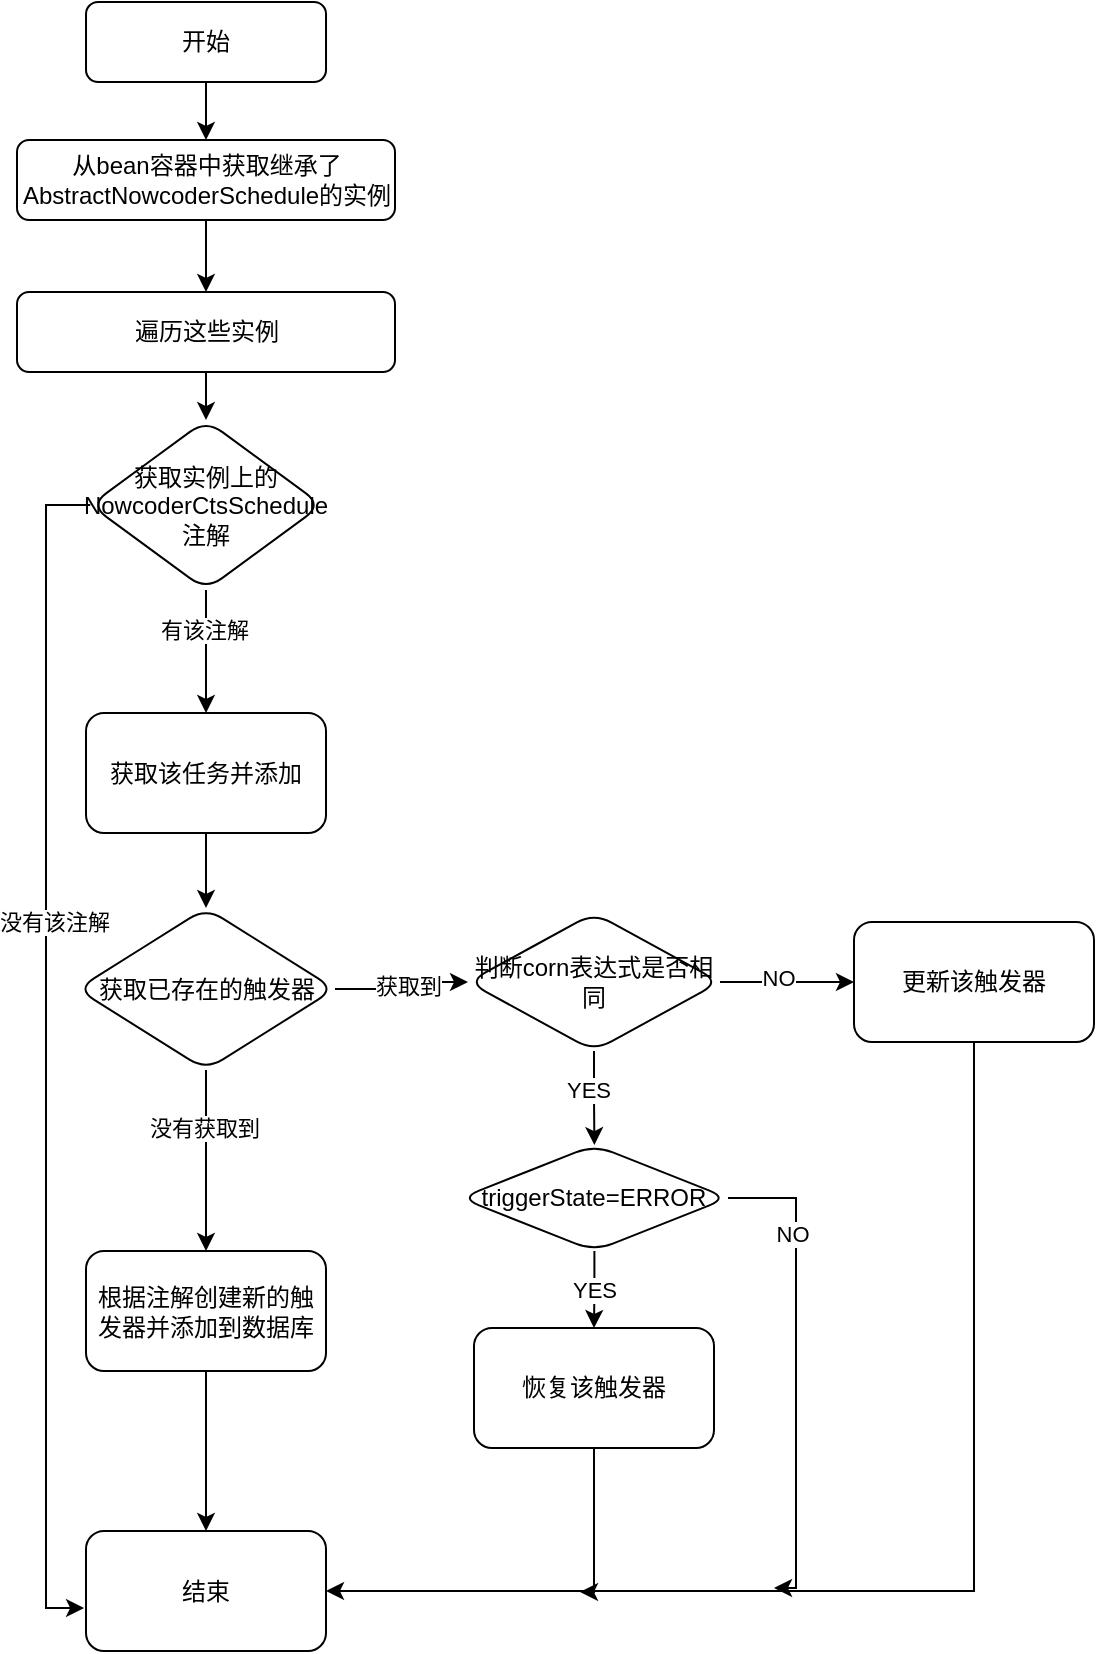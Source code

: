 <mxfile version="14.8.6" type="github">
  <diagram id="C5RBs43oDa-KdzZeNtuy" name="Page-1">
    <mxGraphModel dx="2066" dy="1128" grid="0" gridSize="10" guides="1" tooltips="1" connect="1" arrows="1" fold="1" page="1" pageScale="1" pageWidth="827" pageHeight="1169" math="0" shadow="0">
      <root>
        <mxCell id="WIyWlLk6GJQsqaUBKTNV-0" />
        <mxCell id="WIyWlLk6GJQsqaUBKTNV-1" parent="WIyWlLk6GJQsqaUBKTNV-0" />
        <mxCell id="WFIJJx2UZ5_4lGo2ybD2-1" value="" style="edgeStyle=orthogonalEdgeStyle;rounded=0;orthogonalLoop=1;jettySize=auto;html=1;" edge="1" parent="WIyWlLk6GJQsqaUBKTNV-1" source="WIyWlLk6GJQsqaUBKTNV-3" target="WFIJJx2UZ5_4lGo2ybD2-0">
          <mxGeometry relative="1" as="geometry" />
        </mxCell>
        <mxCell id="WIyWlLk6GJQsqaUBKTNV-3" value="开始" style="rounded=1;whiteSpace=wrap;html=1;fontSize=12;glass=0;strokeWidth=1;shadow=0;" parent="WIyWlLk6GJQsqaUBKTNV-1" vertex="1">
          <mxGeometry x="160.01" y="147" width="120" height="40" as="geometry" />
        </mxCell>
        <mxCell id="WFIJJx2UZ5_4lGo2ybD2-3" value="" style="edgeStyle=orthogonalEdgeStyle;rounded=0;orthogonalLoop=1;jettySize=auto;html=1;" edge="1" parent="WIyWlLk6GJQsqaUBKTNV-1" source="WFIJJx2UZ5_4lGo2ybD2-0" target="WFIJJx2UZ5_4lGo2ybD2-2">
          <mxGeometry relative="1" as="geometry" />
        </mxCell>
        <mxCell id="WFIJJx2UZ5_4lGo2ybD2-0" value="从bean容器中获取继承了AbstractNowcoderSchedule的实例" style="rounded=1;whiteSpace=wrap;html=1;fontSize=12;glass=0;strokeWidth=1;shadow=0;" vertex="1" parent="WIyWlLk6GJQsqaUBKTNV-1">
          <mxGeometry x="125.5" y="216" width="189" height="40" as="geometry" />
        </mxCell>
        <mxCell id="WFIJJx2UZ5_4lGo2ybD2-5" value="" style="edgeStyle=orthogonalEdgeStyle;rounded=0;orthogonalLoop=1;jettySize=auto;html=1;" edge="1" parent="WIyWlLk6GJQsqaUBKTNV-1" source="WFIJJx2UZ5_4lGo2ybD2-2" target="WFIJJx2UZ5_4lGo2ybD2-4">
          <mxGeometry relative="1" as="geometry" />
        </mxCell>
        <mxCell id="WFIJJx2UZ5_4lGo2ybD2-2" value="遍历这些实例" style="rounded=1;whiteSpace=wrap;html=1;fontSize=12;glass=0;strokeWidth=1;shadow=0;" vertex="1" parent="WIyWlLk6GJQsqaUBKTNV-1">
          <mxGeometry x="125.5" y="292" width="189" height="40" as="geometry" />
        </mxCell>
        <mxCell id="WFIJJx2UZ5_4lGo2ybD2-7" value="" style="edgeStyle=orthogonalEdgeStyle;rounded=0;orthogonalLoop=1;jettySize=auto;html=1;entryX=-0.008;entryY=0.642;entryDx=0;entryDy=0;entryPerimeter=0;" edge="1" parent="WIyWlLk6GJQsqaUBKTNV-1" source="WFIJJx2UZ5_4lGo2ybD2-4" target="WFIJJx2UZ5_4lGo2ybD2-30">
          <mxGeometry relative="1" as="geometry">
            <mxPoint x="73" y="452" as="targetPoint" />
            <Array as="points">
              <mxPoint x="140" y="399" />
              <mxPoint x="140" y="950" />
            </Array>
          </mxGeometry>
        </mxCell>
        <mxCell id="WFIJJx2UZ5_4lGo2ybD2-8" value="没有该注解" style="edgeLabel;html=1;align=center;verticalAlign=middle;resizable=0;points=[];" vertex="1" connectable="0" parent="WFIJJx2UZ5_4lGo2ybD2-7">
          <mxGeometry x="-0.227" y="4" relative="1" as="geometry">
            <mxPoint y="1" as="offset" />
          </mxGeometry>
        </mxCell>
        <mxCell id="WFIJJx2UZ5_4lGo2ybD2-12" value="" style="edgeStyle=orthogonalEdgeStyle;rounded=0;orthogonalLoop=1;jettySize=auto;html=1;" edge="1" parent="WIyWlLk6GJQsqaUBKTNV-1" source="WFIJJx2UZ5_4lGo2ybD2-4" target="WFIJJx2UZ5_4lGo2ybD2-11">
          <mxGeometry relative="1" as="geometry" />
        </mxCell>
        <mxCell id="WFIJJx2UZ5_4lGo2ybD2-13" value="有该注解" style="edgeLabel;html=1;align=center;verticalAlign=middle;resizable=0;points=[];" vertex="1" connectable="0" parent="WFIJJx2UZ5_4lGo2ybD2-12">
          <mxGeometry x="-0.351" y="-1" relative="1" as="geometry">
            <mxPoint as="offset" />
          </mxGeometry>
        </mxCell>
        <mxCell id="WFIJJx2UZ5_4lGo2ybD2-4" value="获取实例上的NowcoderCtsSchedule注解" style="rhombus;whiteSpace=wrap;html=1;rounded=1;shadow=0;strokeWidth=1;glass=0;" vertex="1" parent="WIyWlLk6GJQsqaUBKTNV-1">
          <mxGeometry x="162.13" y="356" width="115.75" height="85" as="geometry" />
        </mxCell>
        <mxCell id="WFIJJx2UZ5_4lGo2ybD2-17" value="" style="edgeStyle=orthogonalEdgeStyle;rounded=0;orthogonalLoop=1;jettySize=auto;html=1;" edge="1" parent="WIyWlLk6GJQsqaUBKTNV-1" source="WFIJJx2UZ5_4lGo2ybD2-11" target="WFIJJx2UZ5_4lGo2ybD2-16">
          <mxGeometry relative="1" as="geometry" />
        </mxCell>
        <mxCell id="WFIJJx2UZ5_4lGo2ybD2-11" value="获取该任务并添加" style="whiteSpace=wrap;html=1;rounded=1;shadow=0;strokeWidth=1;glass=0;" vertex="1" parent="WIyWlLk6GJQsqaUBKTNV-1">
          <mxGeometry x="160.005" y="502.5" width="120" height="60" as="geometry" />
        </mxCell>
        <mxCell id="WFIJJx2UZ5_4lGo2ybD2-19" value="" style="edgeStyle=orthogonalEdgeStyle;rounded=0;orthogonalLoop=1;jettySize=auto;html=1;" edge="1" parent="WIyWlLk6GJQsqaUBKTNV-1" source="WFIJJx2UZ5_4lGo2ybD2-16" target="WFIJJx2UZ5_4lGo2ybD2-18">
          <mxGeometry relative="1" as="geometry" />
        </mxCell>
        <mxCell id="WFIJJx2UZ5_4lGo2ybD2-20" value="没有获取到" style="edgeLabel;html=1;align=center;verticalAlign=middle;resizable=0;points=[];" vertex="1" connectable="0" parent="WFIJJx2UZ5_4lGo2ybD2-19">
          <mxGeometry x="-0.359" y="-1" relative="1" as="geometry">
            <mxPoint as="offset" />
          </mxGeometry>
        </mxCell>
        <mxCell id="WFIJJx2UZ5_4lGo2ybD2-22" value="" style="edgeStyle=orthogonalEdgeStyle;rounded=0;orthogonalLoop=1;jettySize=auto;html=1;" edge="1" parent="WIyWlLk6GJQsqaUBKTNV-1" source="WFIJJx2UZ5_4lGo2ybD2-16" target="WFIJJx2UZ5_4lGo2ybD2-21">
          <mxGeometry relative="1" as="geometry" />
        </mxCell>
        <mxCell id="WFIJJx2UZ5_4lGo2ybD2-23" value="获取到" style="edgeLabel;html=1;align=center;verticalAlign=middle;resizable=0;points=[];" vertex="1" connectable="0" parent="WFIJJx2UZ5_4lGo2ybD2-22">
          <mxGeometry x="0.138" y="-1" relative="1" as="geometry">
            <mxPoint y="1" as="offset" />
          </mxGeometry>
        </mxCell>
        <mxCell id="WFIJJx2UZ5_4lGo2ybD2-16" value="&lt;span&gt;获取已存在的触发器&lt;/span&gt;" style="rhombus;whiteSpace=wrap;html=1;rounded=1;shadow=0;strokeWidth=1;glass=0;" vertex="1" parent="WIyWlLk6GJQsqaUBKTNV-1">
          <mxGeometry x="155.5" y="600" width="129" height="81" as="geometry" />
        </mxCell>
        <mxCell id="WFIJJx2UZ5_4lGo2ybD2-31" value="" style="edgeStyle=orthogonalEdgeStyle;rounded=0;orthogonalLoop=1;jettySize=auto;html=1;" edge="1" parent="WIyWlLk6GJQsqaUBKTNV-1" source="WFIJJx2UZ5_4lGo2ybD2-18" target="WFIJJx2UZ5_4lGo2ybD2-30">
          <mxGeometry relative="1" as="geometry" />
        </mxCell>
        <mxCell id="WFIJJx2UZ5_4lGo2ybD2-18" value="根据注解创建新的触发器并添加到数据库" style="whiteSpace=wrap;html=1;rounded=1;shadow=0;strokeWidth=1;glass=0;" vertex="1" parent="WIyWlLk6GJQsqaUBKTNV-1">
          <mxGeometry x="160" y="771.5" width="120" height="60" as="geometry" />
        </mxCell>
        <mxCell id="WFIJJx2UZ5_4lGo2ybD2-28" value="" style="edgeStyle=orthogonalEdgeStyle;rounded=0;orthogonalLoop=1;jettySize=auto;html=1;" edge="1" parent="WIyWlLk6GJQsqaUBKTNV-1" source="WFIJJx2UZ5_4lGo2ybD2-21" target="WFIJJx2UZ5_4lGo2ybD2-27">
          <mxGeometry relative="1" as="geometry" />
        </mxCell>
        <mxCell id="WFIJJx2UZ5_4lGo2ybD2-29" value="NO" style="edgeLabel;html=1;align=center;verticalAlign=middle;resizable=0;points=[];" vertex="1" connectable="0" parent="WFIJJx2UZ5_4lGo2ybD2-28">
          <mxGeometry x="-0.13" y="3" relative="1" as="geometry">
            <mxPoint y="1" as="offset" />
          </mxGeometry>
        </mxCell>
        <mxCell id="WFIJJx2UZ5_4lGo2ybD2-36" value="" style="edgeStyle=orthogonalEdgeStyle;rounded=0;orthogonalLoop=1;jettySize=auto;html=1;" edge="1" parent="WIyWlLk6GJQsqaUBKTNV-1" source="WFIJJx2UZ5_4lGo2ybD2-21" target="WFIJJx2UZ5_4lGo2ybD2-35">
          <mxGeometry relative="1" as="geometry" />
        </mxCell>
        <mxCell id="WFIJJx2UZ5_4lGo2ybD2-38" value="YES" style="edgeLabel;html=1;align=center;verticalAlign=middle;resizable=0;points=[];" vertex="1" connectable="0" parent="WFIJJx2UZ5_4lGo2ybD2-36">
          <mxGeometry x="-0.13" y="-3" relative="1" as="geometry">
            <mxPoint y="-1" as="offset" />
          </mxGeometry>
        </mxCell>
        <mxCell id="WFIJJx2UZ5_4lGo2ybD2-21" value="&lt;span&gt;判断corn表达式是否相同&lt;/span&gt;" style="rhombus;whiteSpace=wrap;html=1;rounded=1;shadow=0;strokeWidth=1;glass=0;" vertex="1" parent="WIyWlLk6GJQsqaUBKTNV-1">
          <mxGeometry x="351" y="602.5" width="126" height="69" as="geometry" />
        </mxCell>
        <mxCell id="WFIJJx2UZ5_4lGo2ybD2-33" style="edgeStyle=orthogonalEdgeStyle;rounded=0;orthogonalLoop=1;jettySize=auto;html=1;" edge="1" parent="WIyWlLk6GJQsqaUBKTNV-1" source="WFIJJx2UZ5_4lGo2ybD2-24">
          <mxGeometry relative="1" as="geometry">
            <mxPoint x="407" y="942" as="targetPoint" />
            <Array as="points">
              <mxPoint x="414" y="942" />
            </Array>
          </mxGeometry>
        </mxCell>
        <mxCell id="WFIJJx2UZ5_4lGo2ybD2-24" value="恢复该触发器" style="whiteSpace=wrap;html=1;rounded=1;shadow=0;strokeWidth=1;glass=0;" vertex="1" parent="WIyWlLk6GJQsqaUBKTNV-1">
          <mxGeometry x="354" y="810" width="120" height="60" as="geometry" />
        </mxCell>
        <mxCell id="WFIJJx2UZ5_4lGo2ybD2-32" style="edgeStyle=orthogonalEdgeStyle;rounded=0;orthogonalLoop=1;jettySize=auto;html=1;entryX=1;entryY=0.5;entryDx=0;entryDy=0;" edge="1" parent="WIyWlLk6GJQsqaUBKTNV-1" source="WFIJJx2UZ5_4lGo2ybD2-27" target="WFIJJx2UZ5_4lGo2ybD2-30">
          <mxGeometry relative="1" as="geometry">
            <Array as="points">
              <mxPoint x="604" y="942" />
            </Array>
          </mxGeometry>
        </mxCell>
        <mxCell id="WFIJJx2UZ5_4lGo2ybD2-27" value="更新该触发器" style="whiteSpace=wrap;html=1;rounded=1;shadow=0;strokeWidth=1;glass=0;" vertex="1" parent="WIyWlLk6GJQsqaUBKTNV-1">
          <mxGeometry x="544" y="607" width="120" height="60" as="geometry" />
        </mxCell>
        <mxCell id="WFIJJx2UZ5_4lGo2ybD2-30" value="结束" style="whiteSpace=wrap;html=1;rounded=1;shadow=0;strokeWidth=1;glass=0;" vertex="1" parent="WIyWlLk6GJQsqaUBKTNV-1">
          <mxGeometry x="160" y="911.5" width="120" height="60" as="geometry" />
        </mxCell>
        <mxCell id="WFIJJx2UZ5_4lGo2ybD2-37" value="YES" style="edgeStyle=orthogonalEdgeStyle;rounded=0;orthogonalLoop=1;jettySize=auto;html=1;" edge="1" parent="WIyWlLk6GJQsqaUBKTNV-1" source="WFIJJx2UZ5_4lGo2ybD2-35" target="WFIJJx2UZ5_4lGo2ybD2-24">
          <mxGeometry relative="1" as="geometry" />
        </mxCell>
        <mxCell id="WFIJJx2UZ5_4lGo2ybD2-40" style="edgeStyle=orthogonalEdgeStyle;rounded=0;orthogonalLoop=1;jettySize=auto;html=1;" edge="1" parent="WIyWlLk6GJQsqaUBKTNV-1" source="WFIJJx2UZ5_4lGo2ybD2-35">
          <mxGeometry relative="1" as="geometry">
            <mxPoint x="504" y="940" as="targetPoint" />
            <Array as="points">
              <mxPoint x="515" y="745" />
              <mxPoint x="515" y="940" />
              <mxPoint x="509" y="940" />
            </Array>
          </mxGeometry>
        </mxCell>
        <mxCell id="WFIJJx2UZ5_4lGo2ybD2-41" value="NO" style="edgeLabel;html=1;align=center;verticalAlign=middle;resizable=0;points=[];" vertex="1" connectable="0" parent="WFIJJx2UZ5_4lGo2ybD2-40">
          <mxGeometry x="-0.567" y="-2" relative="1" as="geometry">
            <mxPoint as="offset" />
          </mxGeometry>
        </mxCell>
        <mxCell id="WFIJJx2UZ5_4lGo2ybD2-35" value="triggerState=ERROR" style="rhombus;whiteSpace=wrap;html=1;rounded=1;shadow=0;strokeWidth=1;glass=0;" vertex="1" parent="WIyWlLk6GJQsqaUBKTNV-1">
          <mxGeometry x="347.25" y="718.5" width="133.75" height="53" as="geometry" />
        </mxCell>
      </root>
    </mxGraphModel>
  </diagram>
</mxfile>

